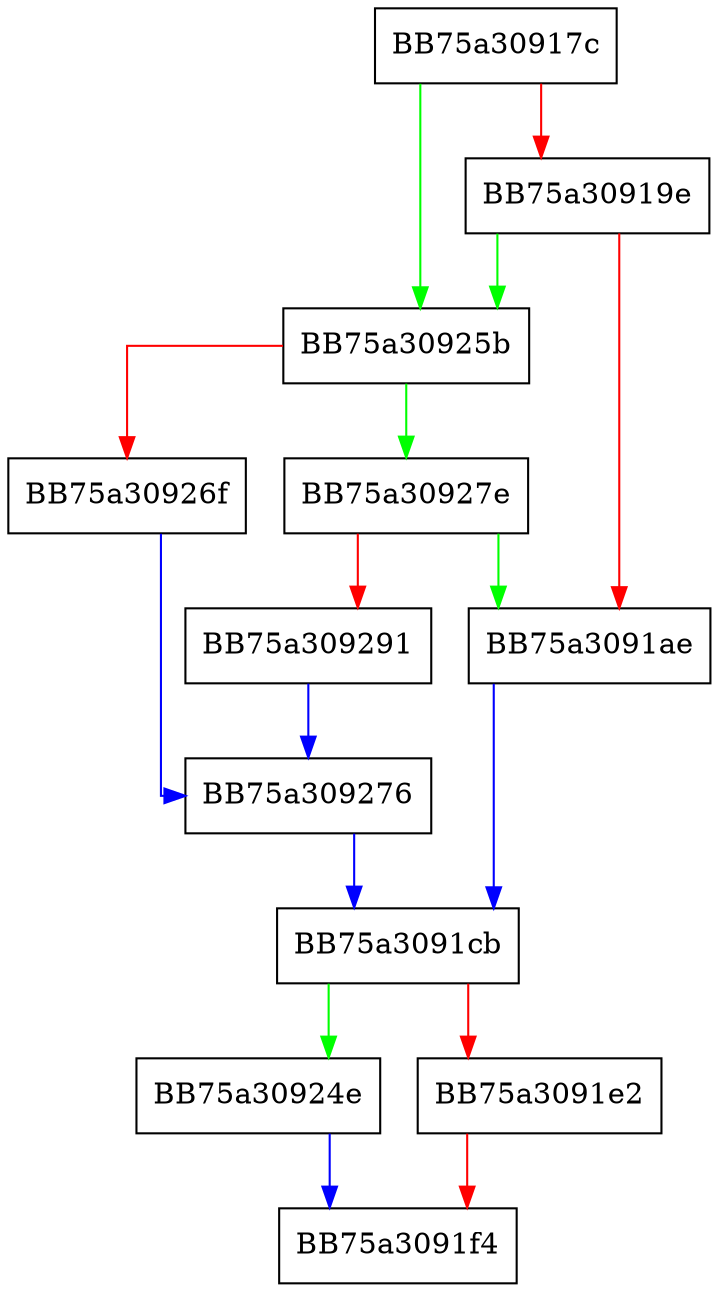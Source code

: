 digraph setx_Eb {
  node [shape="box"];
  graph [splines=ortho];
  BB75a30917c -> BB75a30925b [color="green"];
  BB75a30917c -> BB75a30919e [color="red"];
  BB75a30919e -> BB75a30925b [color="green"];
  BB75a30919e -> BB75a3091ae [color="red"];
  BB75a3091ae -> BB75a3091cb [color="blue"];
  BB75a3091cb -> BB75a30924e [color="green"];
  BB75a3091cb -> BB75a3091e2 [color="red"];
  BB75a3091e2 -> BB75a3091f4 [color="red"];
  BB75a30924e -> BB75a3091f4 [color="blue"];
  BB75a30925b -> BB75a30927e [color="green"];
  BB75a30925b -> BB75a30926f [color="red"];
  BB75a30926f -> BB75a309276 [color="blue"];
  BB75a309276 -> BB75a3091cb [color="blue"];
  BB75a30927e -> BB75a3091ae [color="green"];
  BB75a30927e -> BB75a309291 [color="red"];
  BB75a309291 -> BB75a309276 [color="blue"];
}